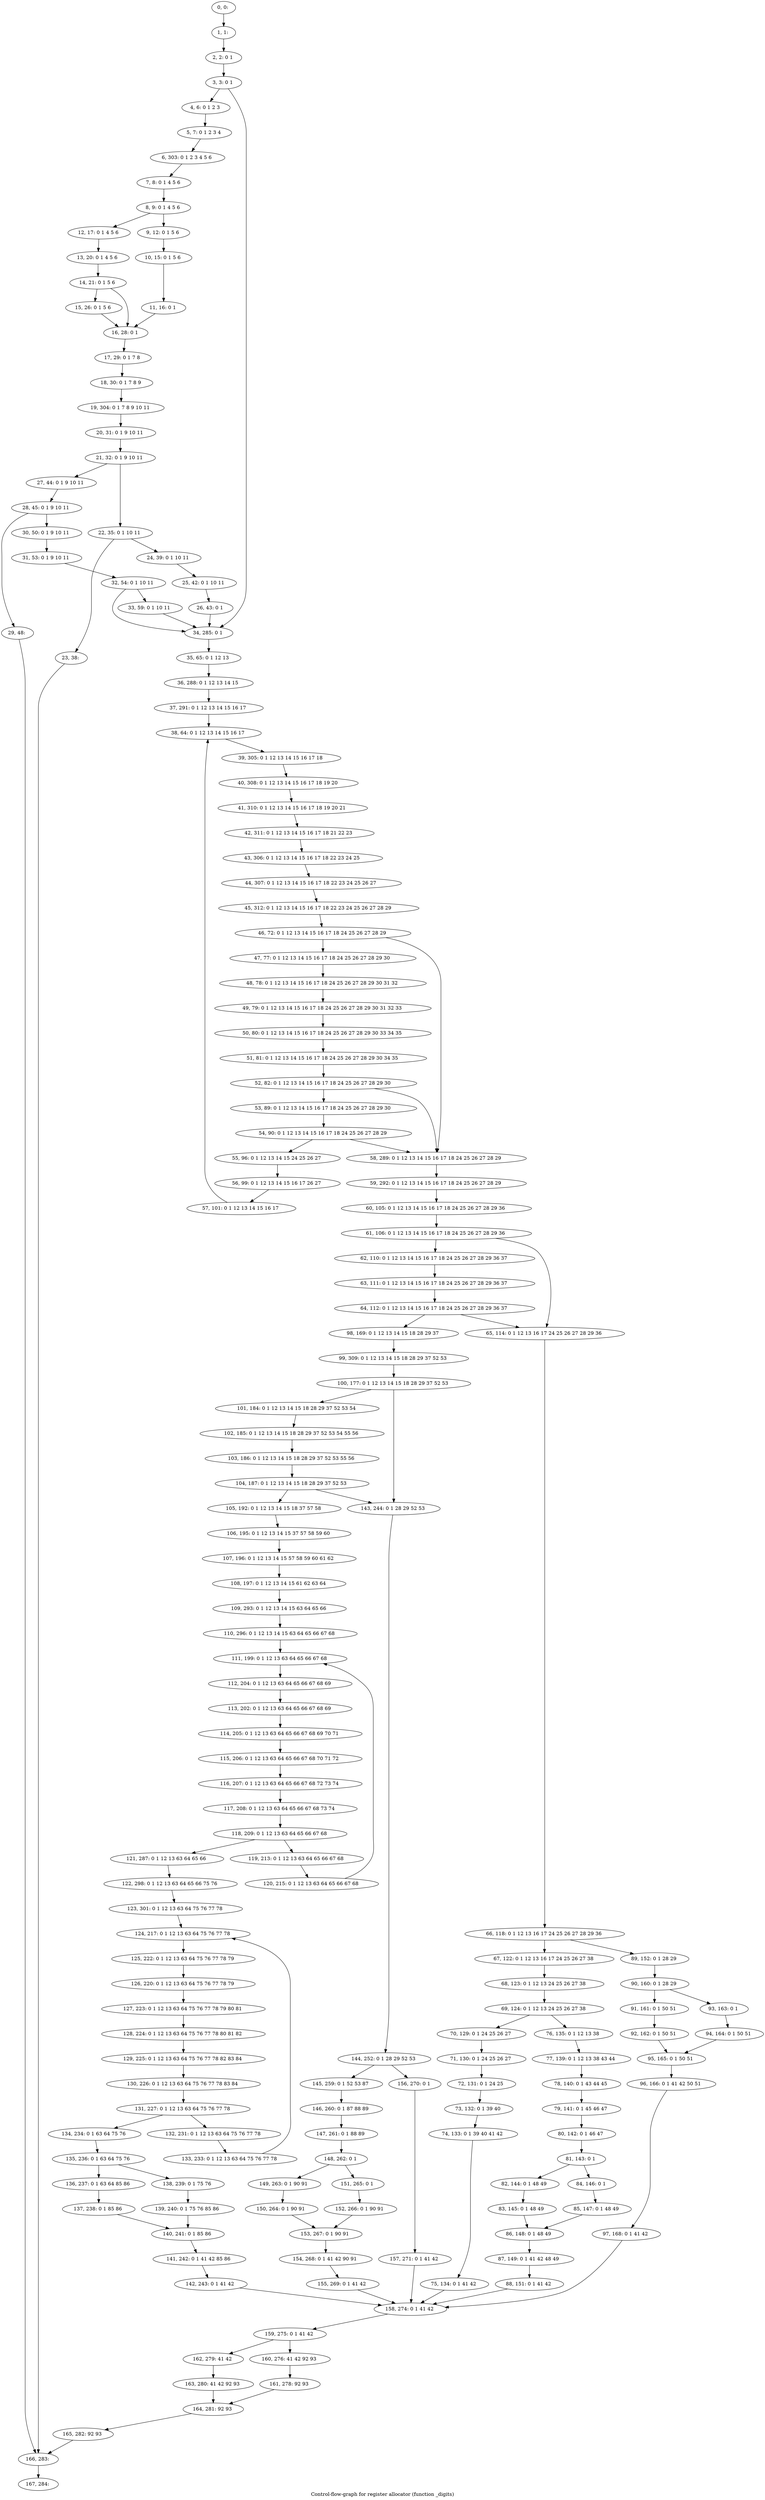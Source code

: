 digraph G {
graph [label="Control-flow-graph for register allocator (function _digits)"]
0[label="0, 0: "];
1[label="1, 1: "];
2[label="2, 2: 0 1 "];
3[label="3, 3: 0 1 "];
4[label="4, 6: 0 1 2 3 "];
5[label="5, 7: 0 1 2 3 4 "];
6[label="6, 303: 0 1 2 3 4 5 6 "];
7[label="7, 8: 0 1 4 5 6 "];
8[label="8, 9: 0 1 4 5 6 "];
9[label="9, 12: 0 1 5 6 "];
10[label="10, 15: 0 1 5 6 "];
11[label="11, 16: 0 1 "];
12[label="12, 17: 0 1 4 5 6 "];
13[label="13, 20: 0 1 4 5 6 "];
14[label="14, 21: 0 1 5 6 "];
15[label="15, 26: 0 1 5 6 "];
16[label="16, 28: 0 1 "];
17[label="17, 29: 0 1 7 8 "];
18[label="18, 30: 0 1 7 8 9 "];
19[label="19, 304: 0 1 7 8 9 10 11 "];
20[label="20, 31: 0 1 9 10 11 "];
21[label="21, 32: 0 1 9 10 11 "];
22[label="22, 35: 0 1 10 11 "];
23[label="23, 38: "];
24[label="24, 39: 0 1 10 11 "];
25[label="25, 42: 0 1 10 11 "];
26[label="26, 43: 0 1 "];
27[label="27, 44: 0 1 9 10 11 "];
28[label="28, 45: 0 1 9 10 11 "];
29[label="29, 48: "];
30[label="30, 50: 0 1 9 10 11 "];
31[label="31, 53: 0 1 9 10 11 "];
32[label="32, 54: 0 1 10 11 "];
33[label="33, 59: 0 1 10 11 "];
34[label="34, 285: 0 1 "];
35[label="35, 65: 0 1 12 13 "];
36[label="36, 288: 0 1 12 13 14 15 "];
37[label="37, 291: 0 1 12 13 14 15 16 17 "];
38[label="38, 64: 0 1 12 13 14 15 16 17 "];
39[label="39, 305: 0 1 12 13 14 15 16 17 18 "];
40[label="40, 308: 0 1 12 13 14 15 16 17 18 19 20 "];
41[label="41, 310: 0 1 12 13 14 15 16 17 18 19 20 21 "];
42[label="42, 311: 0 1 12 13 14 15 16 17 18 21 22 23 "];
43[label="43, 306: 0 1 12 13 14 15 16 17 18 22 23 24 25 "];
44[label="44, 307: 0 1 12 13 14 15 16 17 18 22 23 24 25 26 27 "];
45[label="45, 312: 0 1 12 13 14 15 16 17 18 22 23 24 25 26 27 28 29 "];
46[label="46, 72: 0 1 12 13 14 15 16 17 18 24 25 26 27 28 29 "];
47[label="47, 77: 0 1 12 13 14 15 16 17 18 24 25 26 27 28 29 30 "];
48[label="48, 78: 0 1 12 13 14 15 16 17 18 24 25 26 27 28 29 30 31 32 "];
49[label="49, 79: 0 1 12 13 14 15 16 17 18 24 25 26 27 28 29 30 31 32 33 "];
50[label="50, 80: 0 1 12 13 14 15 16 17 18 24 25 26 27 28 29 30 33 34 35 "];
51[label="51, 81: 0 1 12 13 14 15 16 17 18 24 25 26 27 28 29 30 34 35 "];
52[label="52, 82: 0 1 12 13 14 15 16 17 18 24 25 26 27 28 29 30 "];
53[label="53, 89: 0 1 12 13 14 15 16 17 18 24 25 26 27 28 29 30 "];
54[label="54, 90: 0 1 12 13 14 15 16 17 18 24 25 26 27 28 29 "];
55[label="55, 96: 0 1 12 13 14 15 24 25 26 27 "];
56[label="56, 99: 0 1 12 13 14 15 16 17 26 27 "];
57[label="57, 101: 0 1 12 13 14 15 16 17 "];
58[label="58, 289: 0 1 12 13 14 15 16 17 18 24 25 26 27 28 29 "];
59[label="59, 292: 0 1 12 13 14 15 16 17 18 24 25 26 27 28 29 "];
60[label="60, 105: 0 1 12 13 14 15 16 17 18 24 25 26 27 28 29 36 "];
61[label="61, 106: 0 1 12 13 14 15 16 17 18 24 25 26 27 28 29 36 "];
62[label="62, 110: 0 1 12 13 14 15 16 17 18 24 25 26 27 28 29 36 37 "];
63[label="63, 111: 0 1 12 13 14 15 16 17 18 24 25 26 27 28 29 36 37 "];
64[label="64, 112: 0 1 12 13 14 15 16 17 18 24 25 26 27 28 29 36 37 "];
65[label="65, 114: 0 1 12 13 16 17 24 25 26 27 28 29 36 "];
66[label="66, 118: 0 1 12 13 16 17 24 25 26 27 28 29 36 "];
67[label="67, 122: 0 1 12 13 16 17 24 25 26 27 38 "];
68[label="68, 123: 0 1 12 13 24 25 26 27 38 "];
69[label="69, 124: 0 1 12 13 24 25 26 27 38 "];
70[label="70, 129: 0 1 24 25 26 27 "];
71[label="71, 130: 0 1 24 25 26 27 "];
72[label="72, 131: 0 1 24 25 "];
73[label="73, 132: 0 1 39 40 "];
74[label="74, 133: 0 1 39 40 41 42 "];
75[label="75, 134: 0 1 41 42 "];
76[label="76, 135: 0 1 12 13 38 "];
77[label="77, 139: 0 1 12 13 38 43 44 "];
78[label="78, 140: 0 1 43 44 45 "];
79[label="79, 141: 0 1 45 46 47 "];
80[label="80, 142: 0 1 46 47 "];
81[label="81, 143: 0 1 "];
82[label="82, 144: 0 1 48 49 "];
83[label="83, 145: 0 1 48 49 "];
84[label="84, 146: 0 1 "];
85[label="85, 147: 0 1 48 49 "];
86[label="86, 148: 0 1 48 49 "];
87[label="87, 149: 0 1 41 42 48 49 "];
88[label="88, 151: 0 1 41 42 "];
89[label="89, 152: 0 1 28 29 "];
90[label="90, 160: 0 1 28 29 "];
91[label="91, 161: 0 1 50 51 "];
92[label="92, 162: 0 1 50 51 "];
93[label="93, 163: 0 1 "];
94[label="94, 164: 0 1 50 51 "];
95[label="95, 165: 0 1 50 51 "];
96[label="96, 166: 0 1 41 42 50 51 "];
97[label="97, 168: 0 1 41 42 "];
98[label="98, 169: 0 1 12 13 14 15 18 28 29 37 "];
99[label="99, 309: 0 1 12 13 14 15 18 28 29 37 52 53 "];
100[label="100, 177: 0 1 12 13 14 15 18 28 29 37 52 53 "];
101[label="101, 184: 0 1 12 13 14 15 18 28 29 37 52 53 54 "];
102[label="102, 185: 0 1 12 13 14 15 18 28 29 37 52 53 54 55 56 "];
103[label="103, 186: 0 1 12 13 14 15 18 28 29 37 52 53 55 56 "];
104[label="104, 187: 0 1 12 13 14 15 18 28 29 37 52 53 "];
105[label="105, 192: 0 1 12 13 14 15 18 37 57 58 "];
106[label="106, 195: 0 1 12 13 14 15 37 57 58 59 60 "];
107[label="107, 196: 0 1 12 13 14 15 57 58 59 60 61 62 "];
108[label="108, 197: 0 1 12 13 14 15 61 62 63 64 "];
109[label="109, 293: 0 1 12 13 14 15 63 64 65 66 "];
110[label="110, 296: 0 1 12 13 14 15 63 64 65 66 67 68 "];
111[label="111, 199: 0 1 12 13 63 64 65 66 67 68 "];
112[label="112, 204: 0 1 12 13 63 64 65 66 67 68 69 "];
113[label="113, 202: 0 1 12 13 63 64 65 66 67 68 69 "];
114[label="114, 205: 0 1 12 13 63 64 65 66 67 68 69 70 71 "];
115[label="115, 206: 0 1 12 13 63 64 65 66 67 68 70 71 72 "];
116[label="116, 207: 0 1 12 13 63 64 65 66 67 68 72 73 74 "];
117[label="117, 208: 0 1 12 13 63 64 65 66 67 68 73 74 "];
118[label="118, 209: 0 1 12 13 63 64 65 66 67 68 "];
119[label="119, 213: 0 1 12 13 63 64 65 66 67 68 "];
120[label="120, 215: 0 1 12 13 63 64 65 66 67 68 "];
121[label="121, 287: 0 1 12 13 63 64 65 66 "];
122[label="122, 298: 0 1 12 13 63 64 65 66 75 76 "];
123[label="123, 301: 0 1 12 13 63 64 75 76 77 78 "];
124[label="124, 217: 0 1 12 13 63 64 75 76 77 78 "];
125[label="125, 222: 0 1 12 13 63 64 75 76 77 78 79 "];
126[label="126, 220: 0 1 12 13 63 64 75 76 77 78 79 "];
127[label="127, 223: 0 1 12 13 63 64 75 76 77 78 79 80 81 "];
128[label="128, 224: 0 1 12 13 63 64 75 76 77 78 80 81 82 "];
129[label="129, 225: 0 1 12 13 63 64 75 76 77 78 82 83 84 "];
130[label="130, 226: 0 1 12 13 63 64 75 76 77 78 83 84 "];
131[label="131, 227: 0 1 12 13 63 64 75 76 77 78 "];
132[label="132, 231: 0 1 12 13 63 64 75 76 77 78 "];
133[label="133, 233: 0 1 12 13 63 64 75 76 77 78 "];
134[label="134, 234: 0 1 63 64 75 76 "];
135[label="135, 236: 0 1 63 64 75 76 "];
136[label="136, 237: 0 1 63 64 85 86 "];
137[label="137, 238: 0 1 85 86 "];
138[label="138, 239: 0 1 75 76 "];
139[label="139, 240: 0 1 75 76 85 86 "];
140[label="140, 241: 0 1 85 86 "];
141[label="141, 242: 0 1 41 42 85 86 "];
142[label="142, 243: 0 1 41 42 "];
143[label="143, 244: 0 1 28 29 52 53 "];
144[label="144, 252: 0 1 28 29 52 53 "];
145[label="145, 259: 0 1 52 53 87 "];
146[label="146, 260: 0 1 87 88 89 "];
147[label="147, 261: 0 1 88 89 "];
148[label="148, 262: 0 1 "];
149[label="149, 263: 0 1 90 91 "];
150[label="150, 264: 0 1 90 91 "];
151[label="151, 265: 0 1 "];
152[label="152, 266: 0 1 90 91 "];
153[label="153, 267: 0 1 90 91 "];
154[label="154, 268: 0 1 41 42 90 91 "];
155[label="155, 269: 0 1 41 42 "];
156[label="156, 270: 0 1 "];
157[label="157, 271: 0 1 41 42 "];
158[label="158, 274: 0 1 41 42 "];
159[label="159, 275: 0 1 41 42 "];
160[label="160, 276: 41 42 92 93 "];
161[label="161, 278: 92 93 "];
162[label="162, 279: 41 42 "];
163[label="163, 280: 41 42 92 93 "];
164[label="164, 281: 92 93 "];
165[label="165, 282: 92 93 "];
166[label="166, 283: "];
167[label="167, 284: "];
0->1 ;
1->2 ;
2->3 ;
3->4 ;
3->34 ;
4->5 ;
5->6 ;
6->7 ;
7->8 ;
8->9 ;
8->12 ;
9->10 ;
10->11 ;
11->16 ;
12->13 ;
13->14 ;
14->15 ;
14->16 ;
15->16 ;
16->17 ;
17->18 ;
18->19 ;
19->20 ;
20->21 ;
21->22 ;
21->27 ;
22->23 ;
22->24 ;
23->166 ;
24->25 ;
25->26 ;
26->34 ;
27->28 ;
28->29 ;
28->30 ;
29->166 ;
30->31 ;
31->32 ;
32->33 ;
32->34 ;
33->34 ;
34->35 ;
35->36 ;
36->37 ;
37->38 ;
38->39 ;
39->40 ;
40->41 ;
41->42 ;
42->43 ;
43->44 ;
44->45 ;
45->46 ;
46->47 ;
46->58 ;
47->48 ;
48->49 ;
49->50 ;
50->51 ;
51->52 ;
52->53 ;
52->58 ;
53->54 ;
54->55 ;
54->58 ;
55->56 ;
56->57 ;
57->38 ;
58->59 ;
59->60 ;
60->61 ;
61->62 ;
61->65 ;
62->63 ;
63->64 ;
64->65 ;
64->98 ;
65->66 ;
66->67 ;
66->89 ;
67->68 ;
68->69 ;
69->70 ;
69->76 ;
70->71 ;
71->72 ;
72->73 ;
73->74 ;
74->75 ;
75->158 ;
76->77 ;
77->78 ;
78->79 ;
79->80 ;
80->81 ;
81->82 ;
81->84 ;
82->83 ;
83->86 ;
84->85 ;
85->86 ;
86->87 ;
87->88 ;
88->158 ;
89->90 ;
90->91 ;
90->93 ;
91->92 ;
92->95 ;
93->94 ;
94->95 ;
95->96 ;
96->97 ;
97->158 ;
98->99 ;
99->100 ;
100->101 ;
100->143 ;
101->102 ;
102->103 ;
103->104 ;
104->105 ;
104->143 ;
105->106 ;
106->107 ;
107->108 ;
108->109 ;
109->110 ;
110->111 ;
111->112 ;
112->113 ;
113->114 ;
114->115 ;
115->116 ;
116->117 ;
117->118 ;
118->119 ;
118->121 ;
119->120 ;
120->111 ;
121->122 ;
122->123 ;
123->124 ;
124->125 ;
125->126 ;
126->127 ;
127->128 ;
128->129 ;
129->130 ;
130->131 ;
131->132 ;
131->134 ;
132->133 ;
133->124 ;
134->135 ;
135->136 ;
135->138 ;
136->137 ;
137->140 ;
138->139 ;
139->140 ;
140->141 ;
141->142 ;
142->158 ;
143->144 ;
144->145 ;
144->156 ;
145->146 ;
146->147 ;
147->148 ;
148->149 ;
148->151 ;
149->150 ;
150->153 ;
151->152 ;
152->153 ;
153->154 ;
154->155 ;
155->158 ;
156->157 ;
157->158 ;
158->159 ;
159->160 ;
159->162 ;
160->161 ;
161->164 ;
162->163 ;
163->164 ;
164->165 ;
165->166 ;
166->167 ;
}
